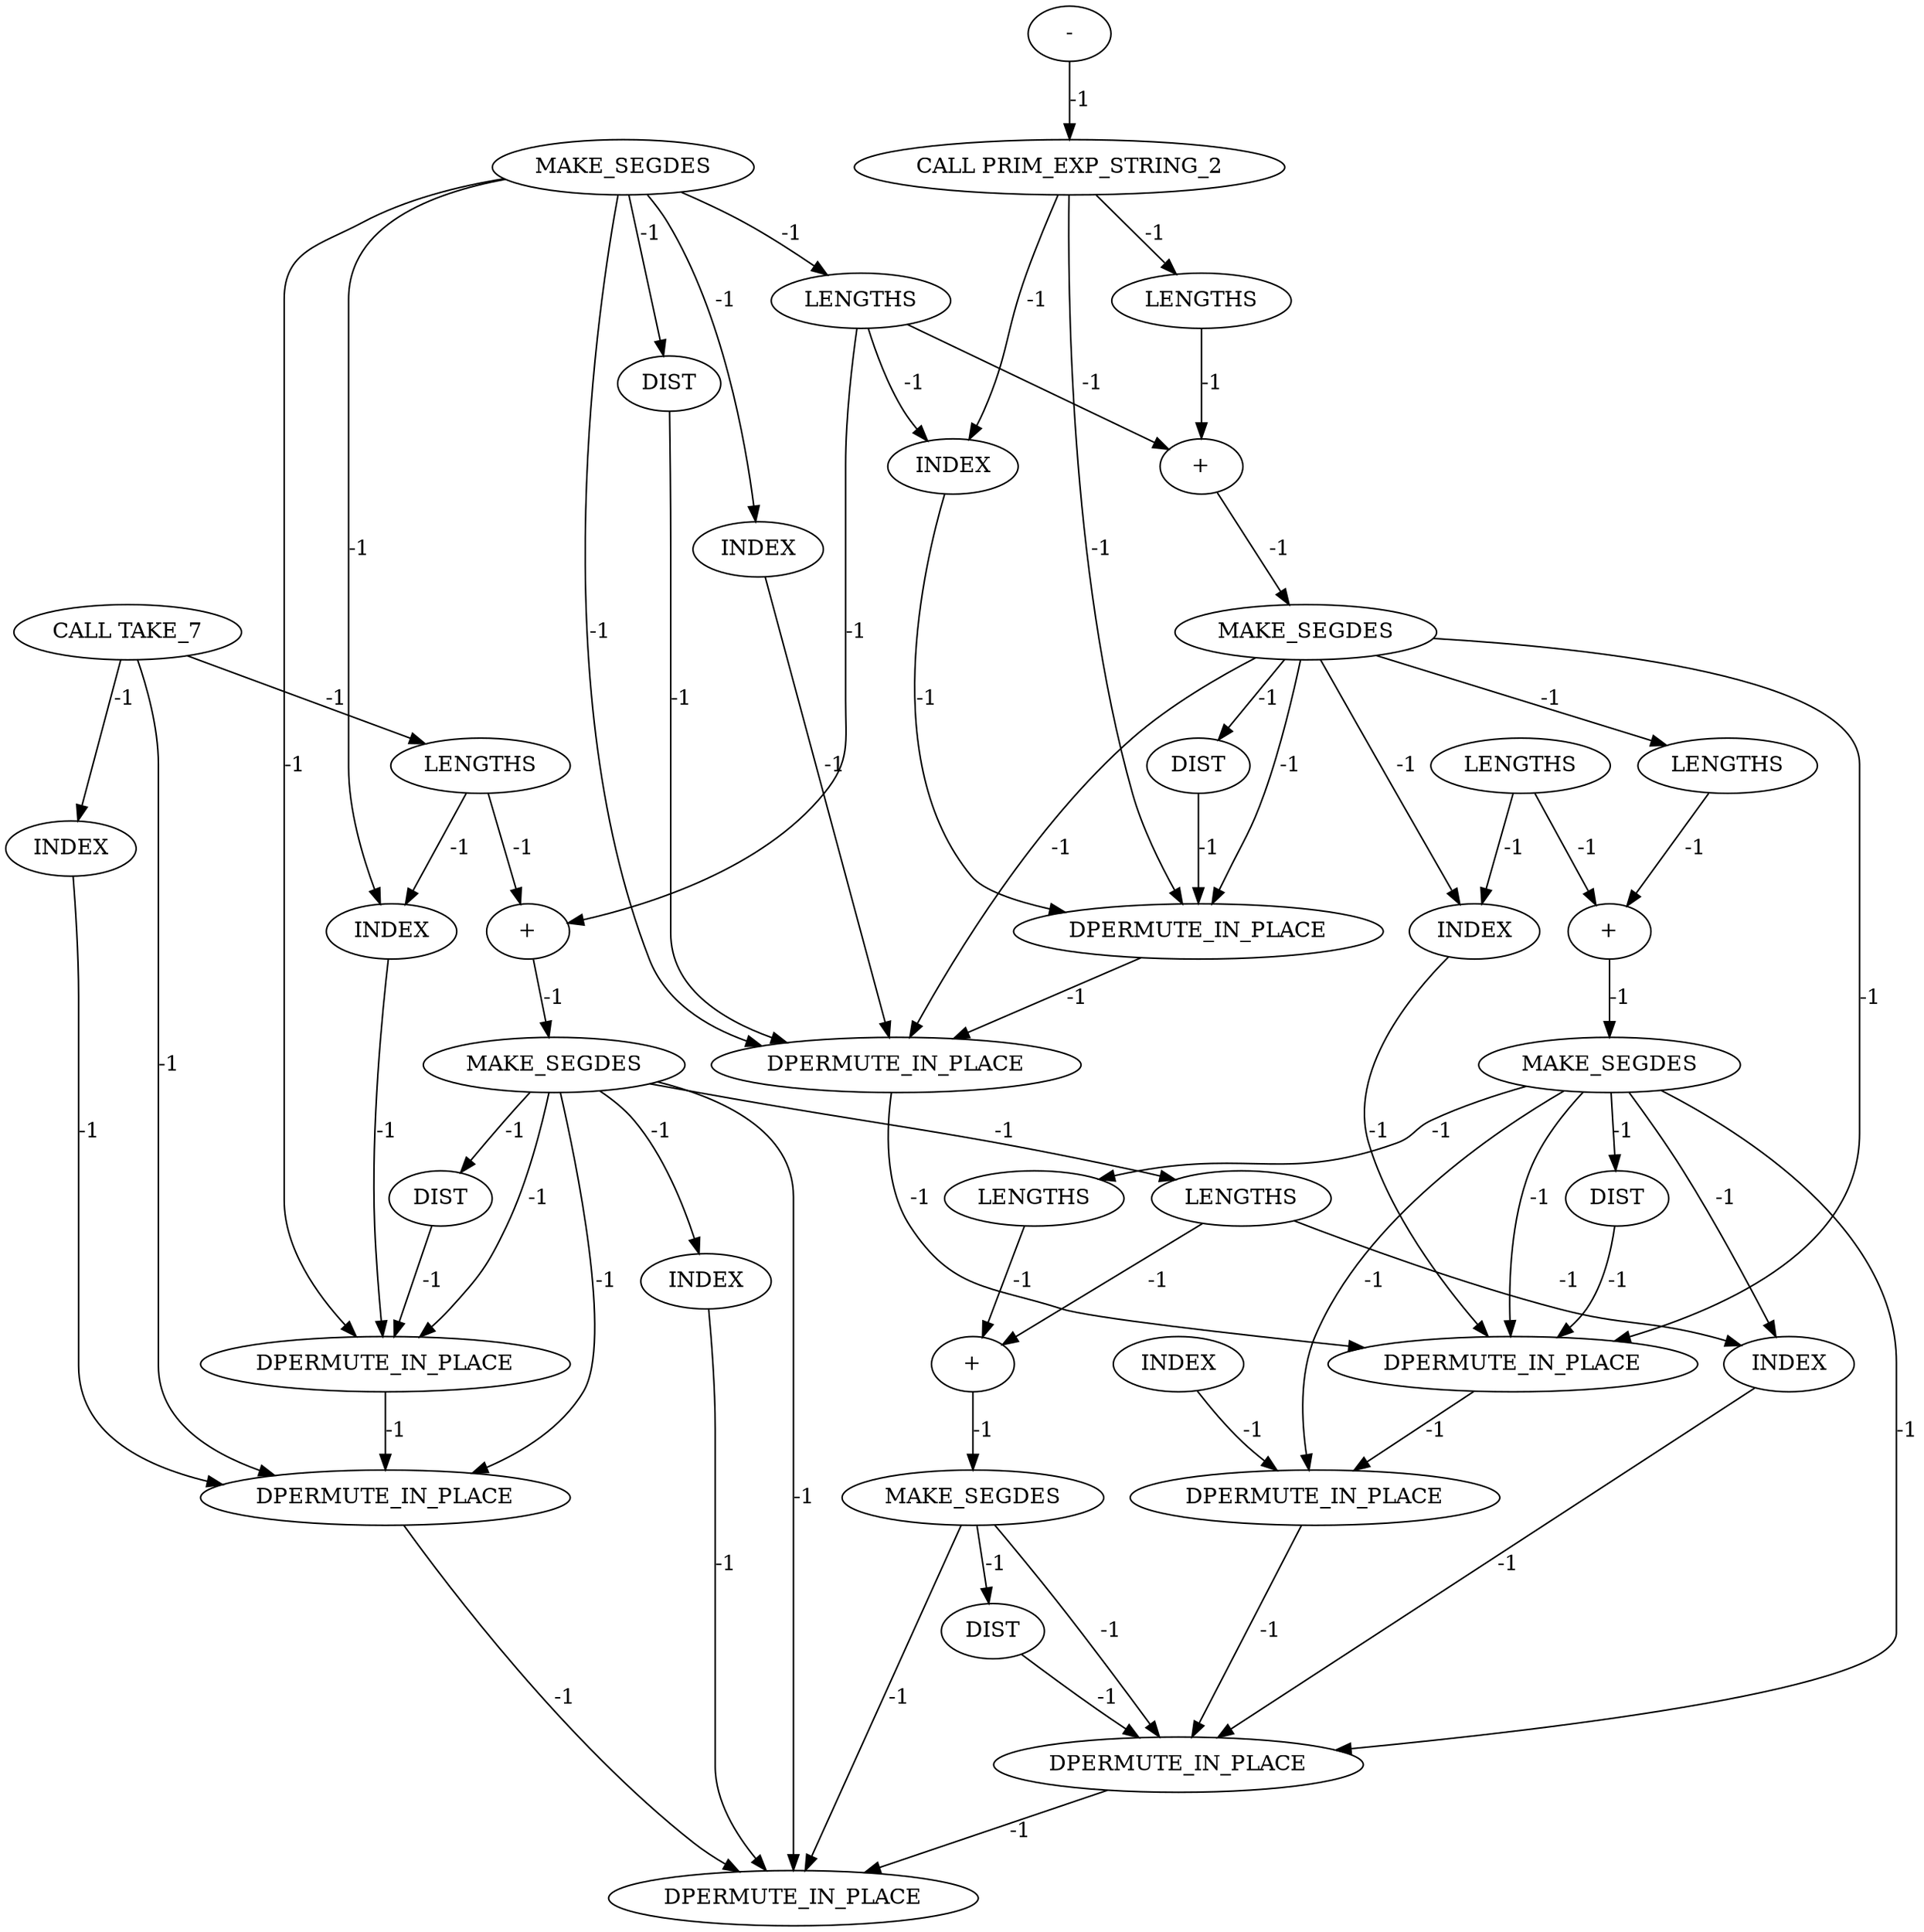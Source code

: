 digraph {
	maximal_independent_set_large_rmat_INST_6004 [label=DPERMUTE_IN_PLACE cost=0]
	maximal_independent_set_large_rmat_INST_1170 [label="CALL TAKE_7" cost=0]
	maximal_independent_set_large_rmat_INST_6002 [label=DPERMUTE_IN_PLACE cost=0]
	maximal_independent_set_large_rmat_INST_4430 [label=INDEX cost=0]
	maximal_independent_set_large_rmat_INST_4767 [label=MAKE_SEGDES cost=0]
	maximal_independent_set_large_rmat_INST_4701 [label=MAKE_SEGDES cost=0]
	maximal_independent_set_large_rmat_INST_4673 [label=INDEX cost=0]
	maximal_independent_set_large_rmat_INST_4630 [label="+" cost=0]
	maximal_independent_set_large_rmat_INST_4743 [label=LENGTHS cost=0]
	maximal_independent_set_large_rmat_INST_4762 [label="+" cost=0]
	maximal_independent_set_large_rmat_INST_6005 [label=DPERMUTE_IN_PLACE cost=0]
	maximal_independent_set_large_rmat_INST_4596 [label=DIST cost=0]
	maximal_independent_set_large_rmat_INST_4773 [label=DIST cost=0]
	maximal_independent_set_large_rmat_INST_4452 [label=LENGTHS cost=0]
	maximal_independent_set_large_rmat_INST_6006 [label=DPERMUTE_IN_PLACE cost=0]
	maximal_independent_set_large_rmat_INST_4629 [label=LENGTHS cost=0]
	maximal_independent_set_large_rmat_INST_6003 [label=DPERMUTE_IN_PLACE cost=0]
	maximal_independent_set_large_rmat_INST_4442 [label=INDEX cost=0]
	maximal_independent_set_large_rmat_INST_4453 [label="+" cost=0]
	maximal_independent_set_large_rmat_INST_1172 [label=MAKE_SEGDES cost=0]
	maximal_independent_set_large_rmat_INST_4607 [label=INDEX cost=0]
	maximal_independent_set_large_rmat_INST_4635 [label=MAKE_SEGDES cost=0]
	maximal_independent_set_large_rmat_INST_4434 [label=LENGTHS cost=0]
	maximal_independent_set_large_rmat_INST_4641 [label=DIST cost=0]
	maximal_independent_set_large_rmat_INST_4695 [label=LENGTHS cost=0]
	maximal_independent_set_large_rmat_INST_6001 [label=DPERMUTE_IN_PLACE cost=0]
	maximal_independent_set_large_rmat_INST_4458 [label=MAKE_SEGDES cost=0]
	maximal_independent_set_large_rmat_INST_1190 [label="CALL PRIM_EXP_STRING_2" cost=0]
	maximal_independent_set_large_rmat_INST_4677 [label=LENGTHS cost=0]
	maximal_independent_set_large_rmat_INST_4464 [label=DIST cost=0]
	maximal_independent_set_large_rmat_INST_4707 [label=DIST cost=0]
	maximal_independent_set_large_rmat_INST_4696 [label="+" cost=0]
	maximal_independent_set_large_rmat_INST_6008 [label=DPERMUTE_IN_PLACE cost=0]
	maximal_independent_set_large_rmat_INST_6007 [label=DPERMUTE_IN_PLACE cost=0]
	maximal_independent_set_large_rmat_INST_4739 [label=INDEX cost=0]
	maximal_independent_set_large_rmat_INST_4685 [label=INDEX cost=0]
	maximal_independent_set_large_rmat_INST_4619 [label=INDEX cost=0]
	maximal_independent_set_large_rmat_INST_4751 [label=INDEX cost=0]
	maximal_independent_set_large_rmat_INST_4761 [label=LENGTHS cost=0]
	maximal_independent_set_large_rmat_INST_1189 [label="-" cost=0]
	maximal_independent_set_large_rmat_INST_6004 -> maximal_independent_set_large_rmat_INST_6005 [label=-1 cost=-1]
	maximal_independent_set_large_rmat_INST_1170 -> maximal_independent_set_large_rmat_INST_4430 [label=-1 cost=-1]
	maximal_independent_set_large_rmat_INST_1170 -> maximal_independent_set_large_rmat_INST_4434 [label=-1 cost=-1]
	maximal_independent_set_large_rmat_INST_1170 -> maximal_independent_set_large_rmat_INST_6002 [label=-1 cost=-1]
	maximal_independent_set_large_rmat_INST_6002 -> maximal_independent_set_large_rmat_INST_6008 [label=-1 cost=-1]
	maximal_independent_set_large_rmat_INST_4430 -> maximal_independent_set_large_rmat_INST_6002 [label=-1 cost=-1]
	maximal_independent_set_large_rmat_INST_4767 -> maximal_independent_set_large_rmat_INST_4773 [label=-1 cost=-1]
	maximal_independent_set_large_rmat_INST_4767 -> maximal_independent_set_large_rmat_INST_6007 [label=-1 cost=-1]
	maximal_independent_set_large_rmat_INST_4767 -> maximal_independent_set_large_rmat_INST_6008 [label=-1 cost=-1]
	maximal_independent_set_large_rmat_INST_4701 -> maximal_independent_set_large_rmat_INST_4707 [label=-1 cost=-1]
	maximal_independent_set_large_rmat_INST_4701 -> maximal_independent_set_large_rmat_INST_6005 [label=-1 cost=-1]
	maximal_independent_set_large_rmat_INST_4701 -> maximal_independent_set_large_rmat_INST_6006 [label=-1 cost=-1]
	maximal_independent_set_large_rmat_INST_4701 -> maximal_independent_set_large_rmat_INST_4751 [label=-1 cost=-1]
	maximal_independent_set_large_rmat_INST_4701 -> maximal_independent_set_large_rmat_INST_4761 [label=-1 cost=-1]
	maximal_independent_set_large_rmat_INST_4701 -> maximal_independent_set_large_rmat_INST_6007 [label=-1 cost=-1]
	maximal_independent_set_large_rmat_INST_4673 -> maximal_independent_set_large_rmat_INST_6006 [label=-1 cost=-1]
	maximal_independent_set_large_rmat_INST_4630 -> maximal_independent_set_large_rmat_INST_4635 [label=-1 cost=-1]
	maximal_independent_set_large_rmat_INST_4743 -> maximal_independent_set_large_rmat_INST_4751 [label=-1 cost=-1]
	maximal_independent_set_large_rmat_INST_4743 -> maximal_independent_set_large_rmat_INST_4762 [label=-1 cost=-1]
	maximal_independent_set_large_rmat_INST_4762 -> maximal_independent_set_large_rmat_INST_4767 [label=-1 cost=-1]
	maximal_independent_set_large_rmat_INST_6005 -> maximal_independent_set_large_rmat_INST_6006 [label=-1 cost=-1]
	maximal_independent_set_large_rmat_INST_4596 -> maximal_independent_set_large_rmat_INST_6004 [label=-1 cost=-1]
	maximal_independent_set_large_rmat_INST_4773 -> maximal_independent_set_large_rmat_INST_6007 [label=-1 cost=-1]
	maximal_independent_set_large_rmat_INST_4452 -> maximal_independent_set_large_rmat_INST_4453 [label=-1 cost=-1]
	maximal_independent_set_large_rmat_INST_4452 -> maximal_independent_set_large_rmat_INST_4619 [label=-1 cost=-1]
	maximal_independent_set_large_rmat_INST_4452 -> maximal_independent_set_large_rmat_INST_4630 [label=-1 cost=-1]
	maximal_independent_set_large_rmat_INST_6006 -> maximal_independent_set_large_rmat_INST_6007 [label=-1 cost=-1]
	maximal_independent_set_large_rmat_INST_4629 -> maximal_independent_set_large_rmat_INST_4630 [label=-1 cost=-1]
	maximal_independent_set_large_rmat_INST_6003 -> maximal_independent_set_large_rmat_INST_6004 [label=-1 cost=-1]
	maximal_independent_set_large_rmat_INST_4442 -> maximal_independent_set_large_rmat_INST_6001 [label=-1 cost=-1]
	maximal_independent_set_large_rmat_INST_4453 -> maximal_independent_set_large_rmat_INST_4458 [label=-1 cost=-1]
	maximal_independent_set_large_rmat_INST_1172 -> maximal_independent_set_large_rmat_INST_4442 [label=-1 cost=-1]
	maximal_independent_set_large_rmat_INST_1172 -> maximal_independent_set_large_rmat_INST_4452 [label=-1 cost=-1]
	maximal_independent_set_large_rmat_INST_1172 -> maximal_independent_set_large_rmat_INST_6001 [label=-1 cost=-1]
	maximal_independent_set_large_rmat_INST_1172 -> maximal_independent_set_large_rmat_INST_4596 [label=-1 cost=-1]
	maximal_independent_set_large_rmat_INST_1172 -> maximal_independent_set_large_rmat_INST_4607 [label=-1 cost=-1]
	maximal_independent_set_large_rmat_INST_1172 -> maximal_independent_set_large_rmat_INST_6004 [label=-1 cost=-1]
	maximal_independent_set_large_rmat_INST_4607 -> maximal_independent_set_large_rmat_INST_6004 [label=-1 cost=-1]
	maximal_independent_set_large_rmat_INST_4635 -> maximal_independent_set_large_rmat_INST_4641 [label=-1 cost=-1]
	maximal_independent_set_large_rmat_INST_4635 -> maximal_independent_set_large_rmat_INST_6003 [label=-1 cost=-1]
	maximal_independent_set_large_rmat_INST_4635 -> maximal_independent_set_large_rmat_INST_6004 [label=-1 cost=-1]
	maximal_independent_set_large_rmat_INST_4635 -> maximal_independent_set_large_rmat_INST_4685 [label=-1 cost=-1]
	maximal_independent_set_large_rmat_INST_4635 -> maximal_independent_set_large_rmat_INST_4695 [label=-1 cost=-1]
	maximal_independent_set_large_rmat_INST_4635 -> maximal_independent_set_large_rmat_INST_6005 [label=-1 cost=-1]
	maximal_independent_set_large_rmat_INST_4434 -> maximal_independent_set_large_rmat_INST_4442 [label=-1 cost=-1]
	maximal_independent_set_large_rmat_INST_4434 -> maximal_independent_set_large_rmat_INST_4453 [label=-1 cost=-1]
	maximal_independent_set_large_rmat_INST_4641 -> maximal_independent_set_large_rmat_INST_6003 [label=-1 cost=-1]
	maximal_independent_set_large_rmat_INST_4695 -> maximal_independent_set_large_rmat_INST_4696 [label=-1 cost=-1]
	maximal_independent_set_large_rmat_INST_6001 -> maximal_independent_set_large_rmat_INST_6002 [label=-1 cost=-1]
	maximal_independent_set_large_rmat_INST_4458 -> maximal_independent_set_large_rmat_INST_4464 [label=-1 cost=-1]
	maximal_independent_set_large_rmat_INST_4458 -> maximal_independent_set_large_rmat_INST_6001 [label=-1 cost=-1]
	maximal_independent_set_large_rmat_INST_4458 -> maximal_independent_set_large_rmat_INST_6002 [label=-1 cost=-1]
	maximal_independent_set_large_rmat_INST_4458 -> maximal_independent_set_large_rmat_INST_4739 [label=-1 cost=-1]
	maximal_independent_set_large_rmat_INST_4458 -> maximal_independent_set_large_rmat_INST_4743 [label=-1 cost=-1]
	maximal_independent_set_large_rmat_INST_4458 -> maximal_independent_set_large_rmat_INST_6008 [label=-1 cost=-1]
	maximal_independent_set_large_rmat_INST_1190 -> maximal_independent_set_large_rmat_INST_4619 [label=-1 cost=-1]
	maximal_independent_set_large_rmat_INST_1190 -> maximal_independent_set_large_rmat_INST_4629 [label=-1 cost=-1]
	maximal_independent_set_large_rmat_INST_1190 -> maximal_independent_set_large_rmat_INST_6003 [label=-1 cost=-1]
	maximal_independent_set_large_rmat_INST_4677 -> maximal_independent_set_large_rmat_INST_4685 [label=-1 cost=-1]
	maximal_independent_set_large_rmat_INST_4677 -> maximal_independent_set_large_rmat_INST_4696 [label=-1 cost=-1]
	maximal_independent_set_large_rmat_INST_4464 -> maximal_independent_set_large_rmat_INST_6001 [label=-1 cost=-1]
	maximal_independent_set_large_rmat_INST_4707 -> maximal_independent_set_large_rmat_INST_6005 [label=-1 cost=-1]
	maximal_independent_set_large_rmat_INST_4696 -> maximal_independent_set_large_rmat_INST_4701 [label=-1 cost=-1]
	maximal_independent_set_large_rmat_INST_6007 -> maximal_independent_set_large_rmat_INST_6008 [label=-1 cost=-1]
	maximal_independent_set_large_rmat_INST_4739 -> maximal_independent_set_large_rmat_INST_6008 [label=-1 cost=-1]
	maximal_independent_set_large_rmat_INST_4685 -> maximal_independent_set_large_rmat_INST_6005 [label=-1 cost=-1]
	maximal_independent_set_large_rmat_INST_4619 -> maximal_independent_set_large_rmat_INST_6003 [label=-1 cost=-1]
	maximal_independent_set_large_rmat_INST_4751 -> maximal_independent_set_large_rmat_INST_6007 [label=-1 cost=-1]
	maximal_independent_set_large_rmat_INST_4761 -> maximal_independent_set_large_rmat_INST_4762 [label=-1 cost=-1]
	maximal_independent_set_large_rmat_INST_1189 -> maximal_independent_set_large_rmat_INST_1190 [label=-1 cost=-1]
}
